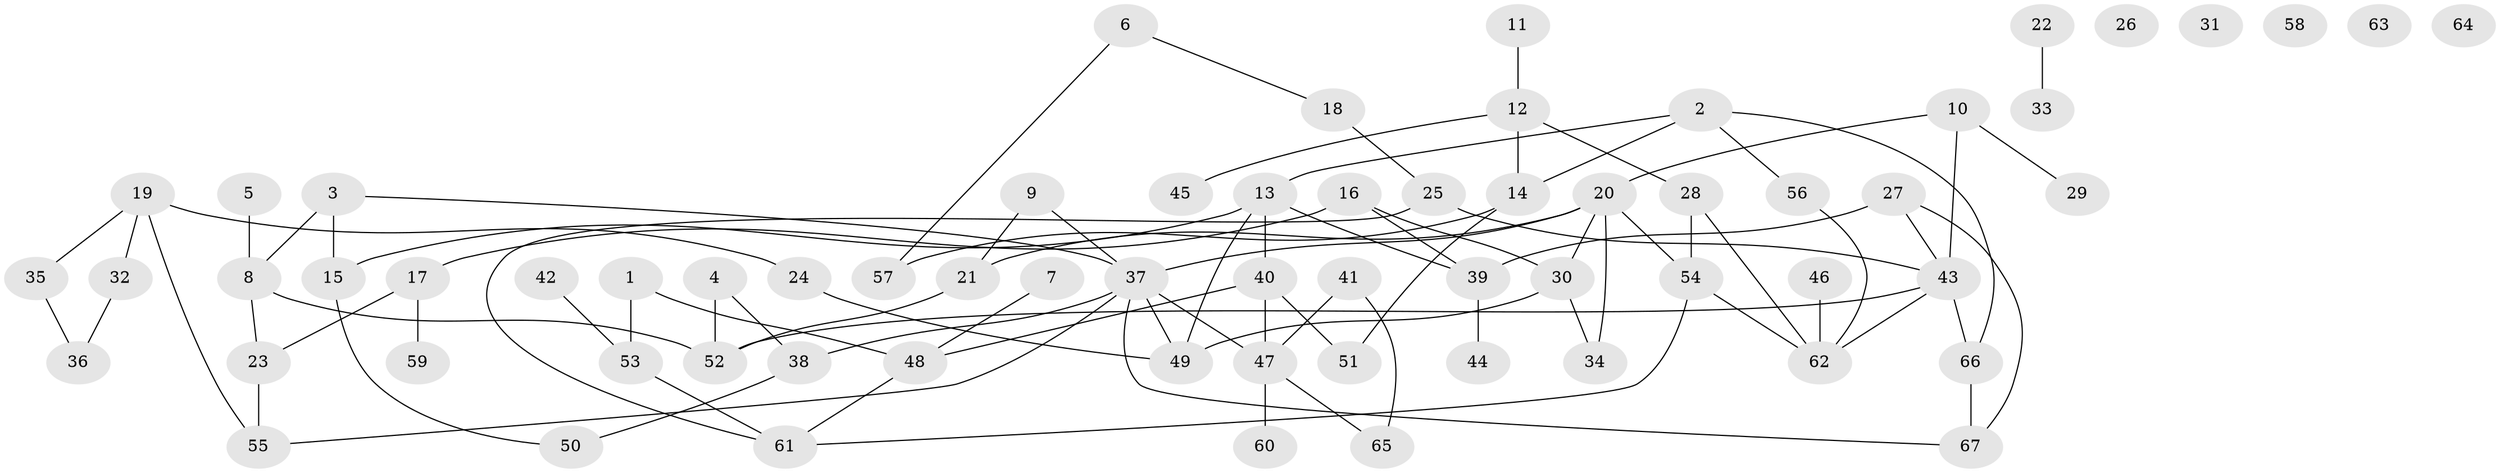 // Generated by graph-tools (version 1.1) at 2025/49/03/09/25 03:49:10]
// undirected, 67 vertices, 88 edges
graph export_dot {
graph [start="1"]
  node [color=gray90,style=filled];
  1;
  2;
  3;
  4;
  5;
  6;
  7;
  8;
  9;
  10;
  11;
  12;
  13;
  14;
  15;
  16;
  17;
  18;
  19;
  20;
  21;
  22;
  23;
  24;
  25;
  26;
  27;
  28;
  29;
  30;
  31;
  32;
  33;
  34;
  35;
  36;
  37;
  38;
  39;
  40;
  41;
  42;
  43;
  44;
  45;
  46;
  47;
  48;
  49;
  50;
  51;
  52;
  53;
  54;
  55;
  56;
  57;
  58;
  59;
  60;
  61;
  62;
  63;
  64;
  65;
  66;
  67;
  1 -- 48;
  1 -- 53;
  2 -- 13;
  2 -- 14;
  2 -- 56;
  2 -- 66;
  3 -- 8;
  3 -- 15;
  3 -- 37;
  4 -- 38;
  4 -- 52;
  5 -- 8;
  6 -- 18;
  6 -- 57;
  7 -- 48;
  8 -- 23;
  8 -- 52;
  9 -- 21;
  9 -- 37;
  10 -- 20;
  10 -- 29;
  10 -- 43;
  11 -- 12;
  12 -- 14;
  12 -- 28;
  12 -- 45;
  13 -- 15;
  13 -- 39;
  13 -- 40;
  13 -- 49;
  14 -- 51;
  14 -- 57;
  15 -- 50;
  16 -- 17;
  16 -- 30;
  16 -- 39;
  17 -- 23;
  17 -- 59;
  18 -- 25;
  19 -- 24;
  19 -- 32;
  19 -- 35;
  19 -- 55;
  20 -- 21;
  20 -- 30;
  20 -- 34;
  20 -- 37;
  20 -- 54;
  21 -- 52;
  22 -- 33;
  23 -- 55;
  24 -- 49;
  25 -- 43;
  25 -- 61;
  27 -- 39;
  27 -- 43;
  27 -- 67;
  28 -- 54;
  28 -- 62;
  30 -- 34;
  30 -- 49;
  32 -- 36;
  35 -- 36;
  37 -- 38;
  37 -- 47;
  37 -- 49;
  37 -- 55;
  37 -- 67;
  38 -- 50;
  39 -- 44;
  40 -- 47;
  40 -- 48;
  40 -- 51;
  41 -- 47;
  41 -- 65;
  42 -- 53;
  43 -- 52;
  43 -- 62;
  43 -- 66;
  46 -- 62;
  47 -- 60;
  47 -- 65;
  48 -- 61;
  53 -- 61;
  54 -- 61;
  54 -- 62;
  56 -- 62;
  66 -- 67;
}
